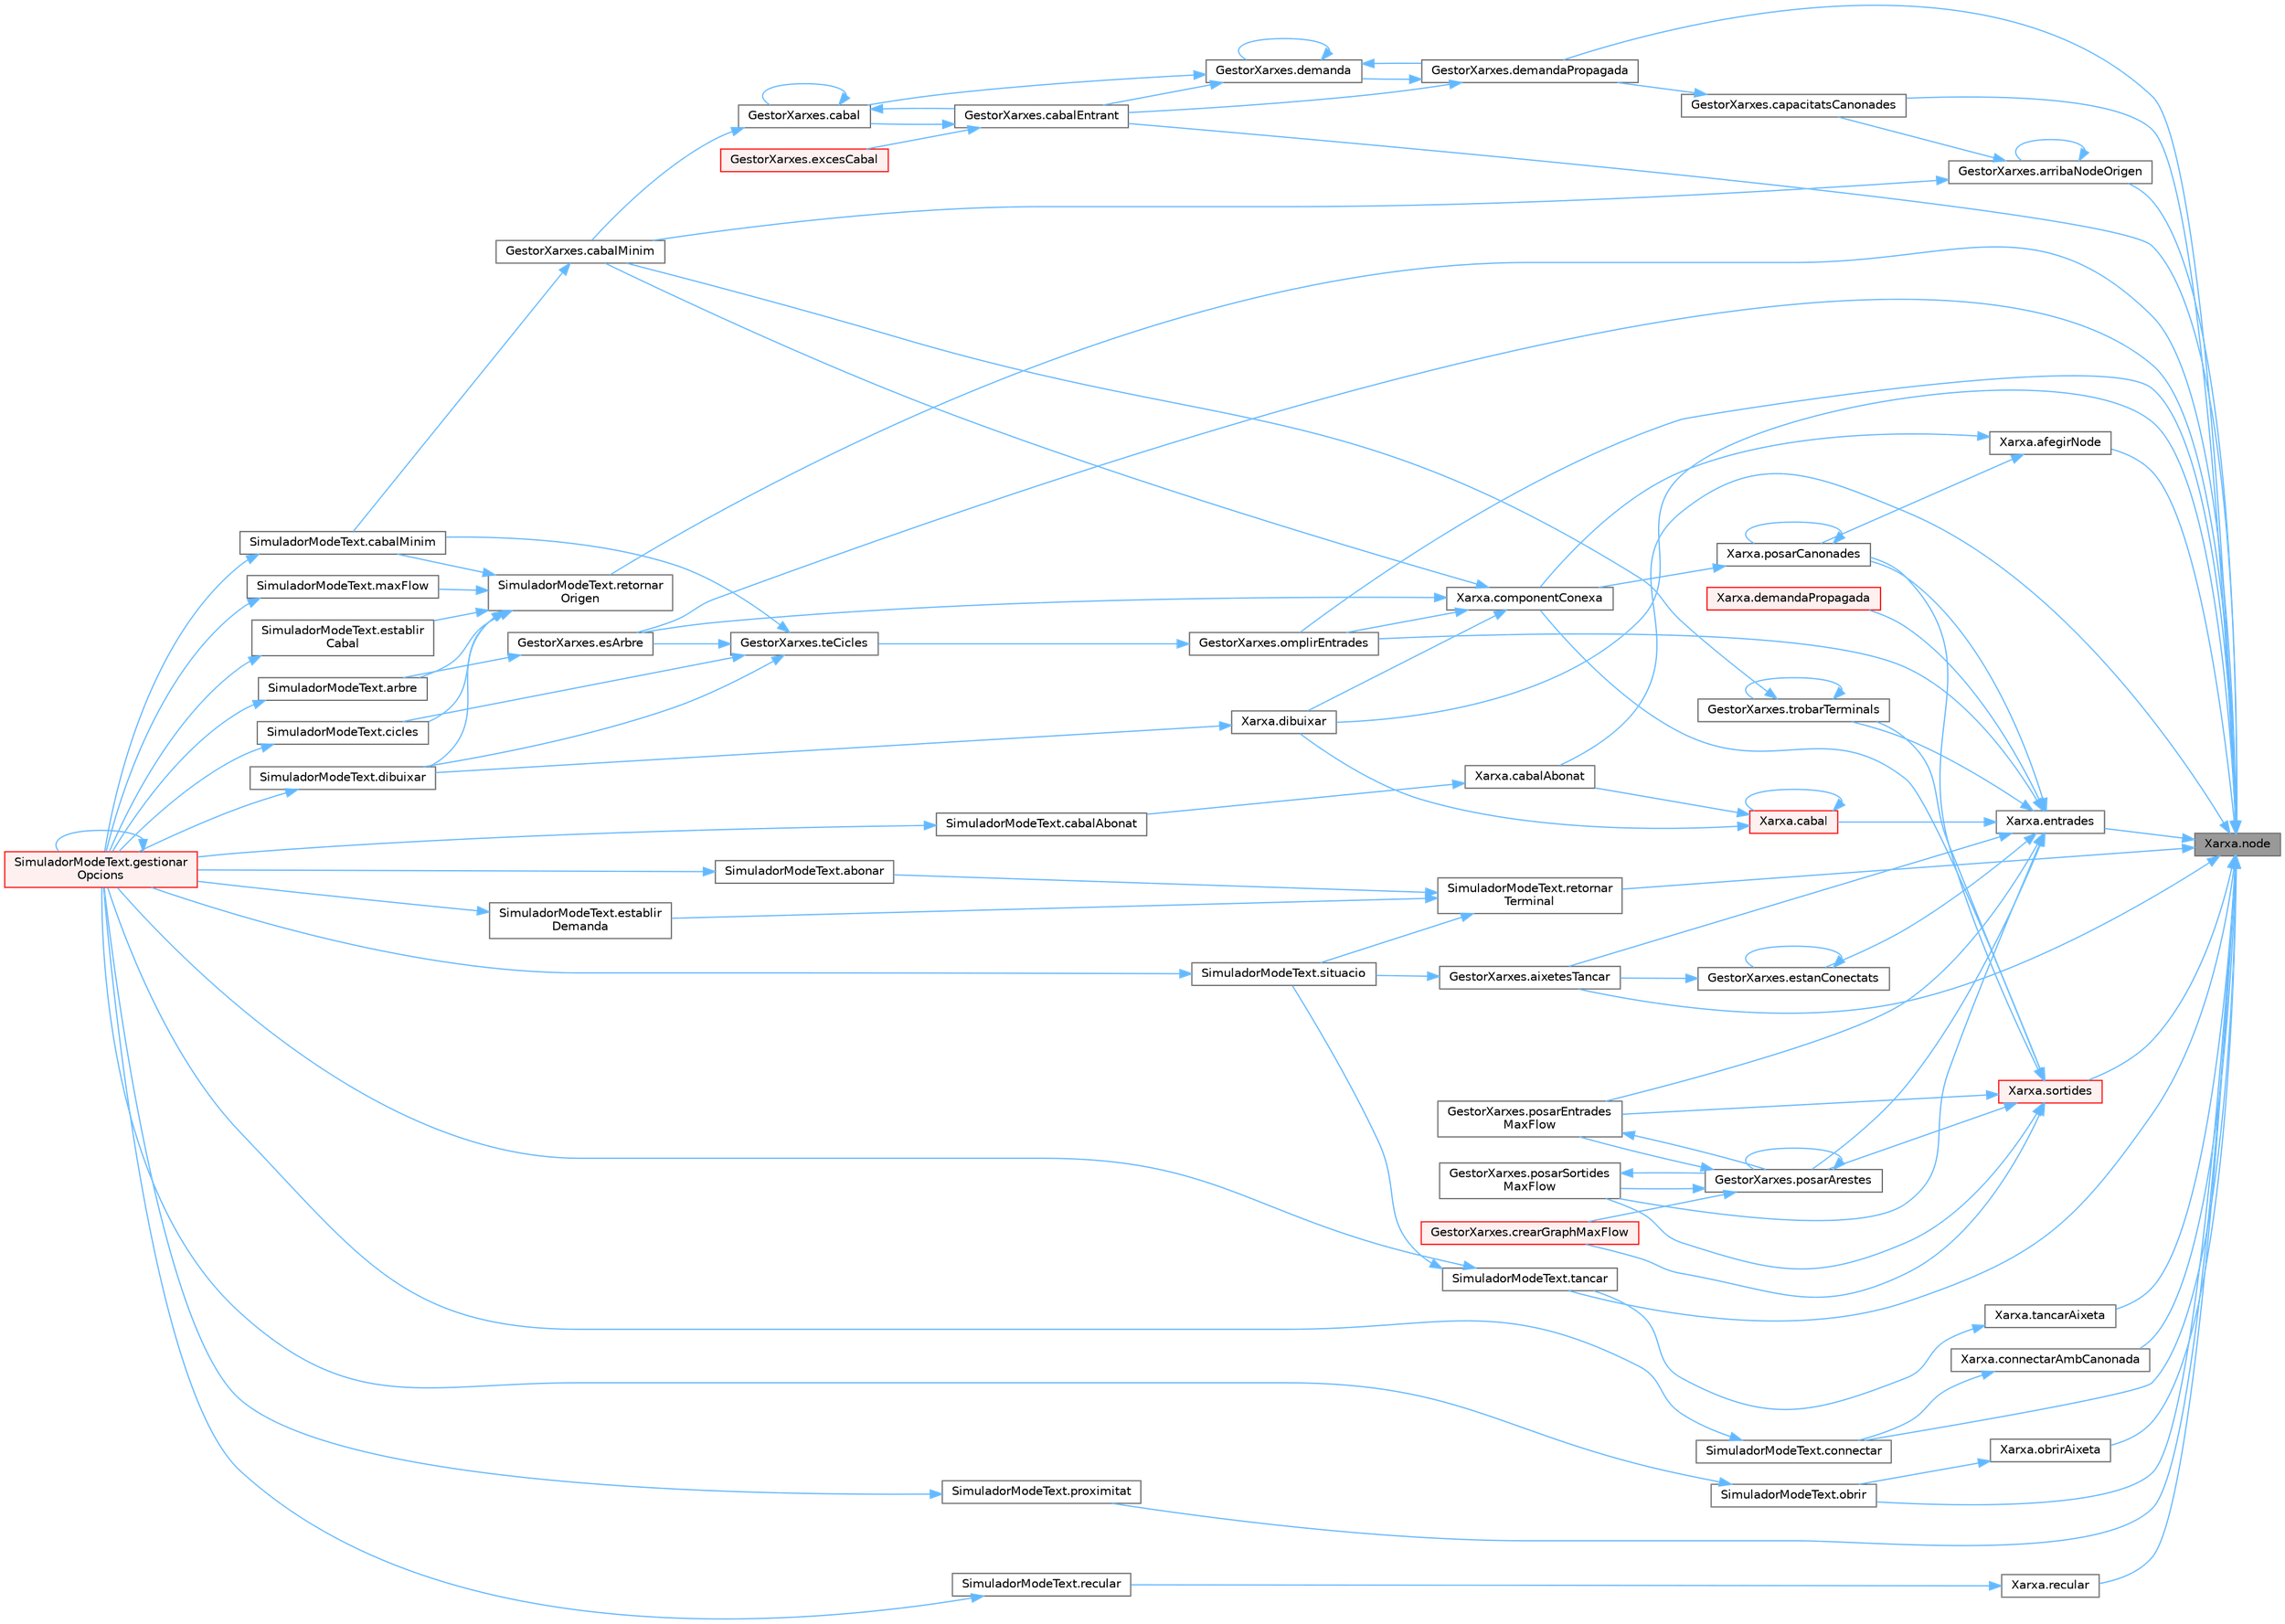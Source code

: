 digraph "Xarxa.node"
{
 // LATEX_PDF_SIZE
  bgcolor="transparent";
  edge [fontname=Helvetica,fontsize=10,labelfontname=Helvetica,labelfontsize=10];
  node [fontname=Helvetica,fontsize=10,shape=box,height=0.2,width=0.4];
  rankdir="RL";
  Node1 [id="Node000001",label="Xarxa.node",height=0.2,width=0.4,color="gray40", fillcolor="grey60", style="filled", fontcolor="black",tooltip="Retorna el node amb identificador id."];
  Node1 -> Node2 [id="edge1_Node000001_Node000002",dir="back",color="steelblue1",style="solid",tooltip=" "];
  Node2 [id="Node000002",label="Xarxa.afegirNode",height=0.2,width=0.4,color="grey40", fillcolor="white", style="filled",URL="$class_xarxa.html#aa6eac93090292f4b346dfad8ad7c6c03",tooltip="Afegeix node al sub-graph."];
  Node2 -> Node3 [id="edge2_Node000002_Node000003",dir="back",color="steelblue1",style="solid",tooltip=" "];
  Node3 [id="Node000003",label="Xarxa.componentConexa",height=0.2,width=0.4,color="grey40", fillcolor="white", style="filled",URL="$class_xarxa.html#a2ef5703280a313491ba92e1ded234c79",tooltip="Component connexa de la xarxa."];
  Node3 -> Node4 [id="edge3_Node000003_Node000004",dir="back",color="steelblue1",style="solid",tooltip=" "];
  Node4 [id="Node000004",label="GestorXarxes.cabalMinim",height=0.2,width=0.4,color="grey40", fillcolor="white", style="filled",URL="$class_gestor_xarxes.html#ad6c1adeced5adf43b6ac8be94abf68a0",tooltip="Cabal mínim donat un percentatge."];
  Node4 -> Node5 [id="edge4_Node000004_Node000005",dir="back",color="steelblue1",style="solid",tooltip=" "];
  Node5 [id="Node000005",label="SimuladorModeText.cabalMinim",height=0.2,width=0.4,color="grey40", fillcolor="white", style="filled",URL="$class_simulador_mode_text.html#a0e4d72561d132a11044589447c23d3d8",tooltip="Cabal mínim necessari."];
  Node5 -> Node6 [id="edge5_Node000005_Node000006",dir="back",color="steelblue1",style="solid",tooltip=" "];
  Node6 [id="Node000006",label="SimuladorModeText.gestionar\lOpcions",height=0.2,width=0.4,color="red", fillcolor="#FFF0F0", style="filled",URL="$class_simulador_mode_text.html#ad825174bb70177d36d5160f120ac4671",tooltip="Gestiona les diferents opcions segons la línia llegida del fitxer d'entrada."];
  Node6 -> Node6 [id="edge6_Node000006_Node000006",dir="back",color="steelblue1",style="solid",tooltip=" "];
  Node3 -> Node9 [id="edge7_Node000003_Node000009",dir="back",color="steelblue1",style="solid",tooltip=" "];
  Node9 [id="Node000009",label="Xarxa.dibuixar",height=0.2,width=0.4,color="grey40", fillcolor="white", style="filled",URL="$class_xarxa.html#a644452390beb298a9a47f5e074c9a353",tooltip="Dibuixar xarxa."];
  Node9 -> Node10 [id="edge8_Node000009_Node000010",dir="back",color="steelblue1",style="solid",tooltip=" "];
  Node10 [id="Node000010",label="SimuladorModeText.dibuixar",height=0.2,width=0.4,color="grey40", fillcolor="white", style="filled",URL="$class_simulador_mode_text.html#af8504b933e29d1ed508f0b800a57843e",tooltip="Dibuixar xarxa."];
  Node10 -> Node6 [id="edge9_Node000010_Node000006",dir="back",color="steelblue1",style="solid",tooltip=" "];
  Node3 -> Node11 [id="edge10_Node000003_Node000011",dir="back",color="steelblue1",style="solid",tooltip=" "];
  Node11 [id="Node000011",label="GestorXarxes.esArbre",height=0.2,width=0.4,color="grey40", fillcolor="white", style="filled",URL="$class_gestor_xarxes.html#aef6c5c914fde2624b680c0cc1775a403",tooltip="Indica si la component connexa a la qual pertany nodeOrigen és un arbre."];
  Node11 -> Node12 [id="edge11_Node000011_Node000012",dir="back",color="steelblue1",style="solid",tooltip=" "];
  Node12 [id="Node000012",label="SimuladorModeText.arbre",height=0.2,width=0.4,color="grey40", fillcolor="white", style="filled",URL="$class_simulador_mode_text.html#acc34e0e4f9aa1127789210bd1da4c5e4",tooltip="Verifica si una xarxa és un arbre."];
  Node12 -> Node6 [id="edge12_Node000012_Node000006",dir="back",color="steelblue1",style="solid",tooltip=" "];
  Node3 -> Node13 [id="edge13_Node000003_Node000013",dir="back",color="steelblue1",style="solid",tooltip=" "];
  Node13 [id="Node000013",label="GestorXarxes.omplirEntrades",height=0.2,width=0.4,color="grey40", fillcolor="white", style="filled",URL="$class_gestor_xarxes.html#a3fb93b470ce6658a15095c7d905dec60",tooltip="Emparella cada node amb una llista de quins nodes entren en aquest."];
  Node13 -> Node14 [id="edge14_Node000013_Node000014",dir="back",color="steelblue1",style="solid",tooltip=" "];
  Node14 [id="Node000014",label="GestorXarxes.teCicles",height=0.2,width=0.4,color="grey40", fillcolor="white", style="filled",URL="$class_gestor_xarxes.html#a51fa1439ecaabee3627f77eed9122ad3",tooltip="Diu si la component connexa de la xarxa x que conté nodeOrigen té cicles."];
  Node14 -> Node5 [id="edge15_Node000014_Node000005",dir="back",color="steelblue1",style="solid",tooltip=" "];
  Node14 -> Node15 [id="edge16_Node000014_Node000015",dir="back",color="steelblue1",style="solid",tooltip=" "];
  Node15 [id="Node000015",label="SimuladorModeText.cicles",height=0.2,width=0.4,color="grey40", fillcolor="white", style="filled",URL="$class_simulador_mode_text.html#ae8a3f38b0c2c6d877c87998b8447348e",tooltip="Verifica si una xarxa té cicles."];
  Node15 -> Node6 [id="edge17_Node000015_Node000006",dir="back",color="steelblue1",style="solid",tooltip=" "];
  Node14 -> Node10 [id="edge18_Node000014_Node000010",dir="back",color="steelblue1",style="solid",tooltip=" "];
  Node14 -> Node11 [id="edge19_Node000014_Node000011",dir="back",color="steelblue1",style="solid",tooltip=" "];
  Node2 -> Node16 [id="edge20_Node000002_Node000016",dir="back",color="steelblue1",style="solid",tooltip=" "];
  Node16 [id="Node000016",label="Xarxa.posarCanonades",height=0.2,width=0.4,color="grey40", fillcolor="white", style="filled",URL="$class_xarxa.html#acaa2dba859397b002c1445f32605f24f",tooltip="Metode recursiu que va recorrent el graph i crear un sub-graph."];
  Node16 -> Node3 [id="edge21_Node000016_Node000003",dir="back",color="steelblue1",style="solid",tooltip=" "];
  Node16 -> Node16 [id="edge22_Node000016_Node000016",dir="back",color="steelblue1",style="solid",tooltip=" "];
  Node1 -> Node17 [id="edge23_Node000001_Node000017",dir="back",color="steelblue1",style="solid",tooltip=" "];
  Node17 [id="Node000017",label="GestorXarxes.aixetesTancar",height=0.2,width=0.4,color="grey40", fillcolor="white", style="filled",URL="$class_gestor_xarxes.html#af05fdd09e8ec8aac529fc136aec74ad8",tooltip="Aixetes que s'han de tancar."];
  Node17 -> Node18 [id="edge24_Node000017_Node000018",dir="back",color="steelblue1",style="solid",tooltip=" "];
  Node18 [id="Node000018",label="SimuladorModeText.situacio",height=0.2,width=0.4,color="grey40", fillcolor="white", style="filled",URL="$class_simulador_mode_text.html#a1b101fa2a7708f88d4955fcff1a0a7f8",tooltip="Determina les aixetes a tancar."];
  Node18 -> Node6 [id="edge25_Node000018_Node000006",dir="back",color="steelblue1",style="solid",tooltip=" "];
  Node1 -> Node19 [id="edge26_Node000001_Node000019",dir="back",color="steelblue1",style="solid",tooltip=" "];
  Node19 [id="Node000019",label="GestorXarxes.arribaNodeOrigen",height=0.2,width=0.4,color="grey40", fillcolor="white", style="filled",URL="$class_gestor_xarxes.html#a9ec4020e87644132d32e2c0e753257dd",tooltip="Verifica si un node pot arribar a un node Origen."];
  Node19 -> Node19 [id="edge27_Node000019_Node000019",dir="back",color="steelblue1",style="solid",tooltip=" "];
  Node19 -> Node4 [id="edge28_Node000019_Node000004",dir="back",color="steelblue1",style="solid",tooltip=" "];
  Node19 -> Node20 [id="edge29_Node000019_Node000020",dir="back",color="steelblue1",style="solid",tooltip=" "];
  Node20 [id="Node000020",label="GestorXarxes.capacitatsCanonades",height=0.2,width=0.4,color="grey40", fillcolor="white", style="filled",URL="$class_gestor_xarxes.html#aaf523c4af1260742655f8ef5e9f9c8b1",tooltip="Suma de les capacitats d'un conjunt de canonades."];
  Node20 -> Node21 [id="edge30_Node000020_Node000021",dir="back",color="steelblue1",style="solid",tooltip=" "];
  Node21 [id="Node000021",label="GestorXarxes.demandaPropagada",height=0.2,width=0.4,color="grey40", fillcolor="white", style="filled",URL="$class_gestor_xarxes.html#a141310563b797be729ed808031d21ca6",tooltip="Demanda propagada d'una canonada."];
  Node21 -> Node22 [id="edge31_Node000021_Node000022",dir="back",color="steelblue1",style="solid",tooltip=" "];
  Node22 [id="Node000022",label="GestorXarxes.cabalEntrant",height=0.2,width=0.4,color="grey40", fillcolor="white", style="filled",URL="$class_gestor_xarxes.html#aeac5b969c6b5a34ebcf0701a90a65e95",tooltip="Cabal teòric d'una canonada."];
  Node22 -> Node23 [id="edge32_Node000022_Node000023",dir="back",color="steelblue1",style="solid",tooltip=" "];
  Node23 [id="Node000023",label="GestorXarxes.cabal",height=0.2,width=0.4,color="grey40", fillcolor="white", style="filled",URL="$class_gestor_xarxes.html#a9031778fbddcb72d167dea81a0a977c6",tooltip="Cabal teòric d'un node."];
  Node23 -> Node23 [id="edge33_Node000023_Node000023",dir="back",color="steelblue1",style="solid",tooltip=" "];
  Node23 -> Node22 [id="edge34_Node000023_Node000022",dir="back",color="steelblue1",style="solid",tooltip=" "];
  Node23 -> Node4 [id="edge35_Node000023_Node000004",dir="back",color="steelblue1",style="solid",tooltip=" "];
  Node22 -> Node24 [id="edge36_Node000022_Node000024",dir="back",color="steelblue1",style="solid",tooltip=" "];
  Node24 [id="Node000024",label="GestorXarxes.excesCabal",height=0.2,width=0.4,color="red", fillcolor="#FFF0F0", style="filled",URL="$class_gestor_xarxes.html#a2d031e7e8c22ebd00a29beb9bf5a0124",tooltip="Excés de cabal de les canonades."];
  Node21 -> Node26 [id="edge37_Node000021_Node000026",dir="back",color="steelblue1",style="solid",tooltip=" "];
  Node26 [id="Node000026",label="GestorXarxes.demanda",height=0.2,width=0.4,color="grey40", fillcolor="white", style="filled",URL="$class_gestor_xarxes.html#ab9984f73e77d89ef2def94a6978268a3",tooltip="Demanda teòrica d'un node."];
  Node26 -> Node23 [id="edge38_Node000026_Node000023",dir="back",color="steelblue1",style="solid",tooltip=" "];
  Node26 -> Node22 [id="edge39_Node000026_Node000022",dir="back",color="steelblue1",style="solid",tooltip=" "];
  Node26 -> Node26 [id="edge40_Node000026_Node000026",dir="back",color="steelblue1",style="solid",tooltip=" "];
  Node26 -> Node21 [id="edge41_Node000026_Node000021",dir="back",color="steelblue1",style="solid",tooltip=" "];
  Node1 -> Node27 [id="edge42_Node000001_Node000027",dir="back",color="steelblue1",style="solid",tooltip=" "];
  Node27 [id="Node000027",label="Xarxa.cabalAbonat",height=0.2,width=0.4,color="grey40", fillcolor="white", style="filled",URL="$class_xarxa.html#af96338a999076f2e1f553344fe876eb7",tooltip="Cabal de l'abonat."];
  Node27 -> Node28 [id="edge43_Node000027_Node000028",dir="back",color="steelblue1",style="solid",tooltip=" "];
  Node28 [id="Node000028",label="SimuladorModeText.cabalAbonat",height=0.2,width=0.4,color="grey40", fillcolor="white", style="filled",URL="$class_simulador_mode_text.html#ae73ea9cfc15f82038ed0dbe5983f6873",tooltip="Cabal que hauria d'arribar a l'abonat."];
  Node28 -> Node6 [id="edge44_Node000028_Node000006",dir="back",color="steelblue1",style="solid",tooltip=" "];
  Node1 -> Node22 [id="edge45_Node000001_Node000022",dir="back",color="steelblue1",style="solid",tooltip=" "];
  Node1 -> Node20 [id="edge46_Node000001_Node000020",dir="back",color="steelblue1",style="solid",tooltip=" "];
  Node1 -> Node29 [id="edge47_Node000001_Node000029",dir="back",color="steelblue1",style="solid",tooltip=" "];
  Node29 [id="Node000029",label="SimuladorModeText.connectar",height=0.2,width=0.4,color="grey40", fillcolor="white", style="filled",URL="$class_simulador_mode_text.html#a944cb085577b96d8b493246a5de993f3",tooltip="Connecta dos nodes de la xarxa amb una canonada."];
  Node29 -> Node6 [id="edge48_Node000029_Node000006",dir="back",color="steelblue1",style="solid",tooltip=" "];
  Node1 -> Node30 [id="edge49_Node000001_Node000030",dir="back",color="steelblue1",style="solid",tooltip=" "];
  Node30 [id="Node000030",label="Xarxa.connectarAmbCanonada",height=0.2,width=0.4,color="grey40", fillcolor="white", style="filled",URL="$class_xarxa.html#af4694a30b4eddbad19cad92a531881ac",tooltip="Connectar 2 nodes."];
  Node30 -> Node29 [id="edge50_Node000030_Node000029",dir="back",color="steelblue1",style="solid",tooltip=" "];
  Node1 -> Node21 [id="edge51_Node000001_Node000021",dir="back",color="steelblue1",style="solid",tooltip=" "];
  Node1 -> Node9 [id="edge52_Node000001_Node000009",dir="back",color="steelblue1",style="solid",tooltip=" "];
  Node1 -> Node31 [id="edge53_Node000001_Node000031",dir="back",color="steelblue1",style="solid",tooltip=" "];
  Node31 [id="Node000031",label="Xarxa.entrades",height=0.2,width=0.4,color="grey40", fillcolor="white", style="filled",URL="$class_xarxa.html#a7373a831729d8cf2bfb8ccd67838efd1",tooltip="Entrades d'un node."];
  Node31 -> Node17 [id="edge54_Node000031_Node000017",dir="back",color="steelblue1",style="solid",tooltip=" "];
  Node31 -> Node32 [id="edge55_Node000031_Node000032",dir="back",color="steelblue1",style="solid",tooltip=" "];
  Node32 [id="Node000032",label="Xarxa.cabal",height=0.2,width=0.4,color="red", fillcolor="#FFF0F0", style="filled",URL="$class_xarxa.html#a8081db69a3a081f4b2a82c5c69bb892e",tooltip="Cabal teòric d'un node."];
  Node32 -> Node32 [id="edge56_Node000032_Node000032",dir="back",color="steelblue1",style="solid",tooltip=" "];
  Node32 -> Node27 [id="edge57_Node000032_Node000027",dir="back",color="steelblue1",style="solid",tooltip=" "];
  Node32 -> Node9 [id="edge58_Node000032_Node000009",dir="back",color="steelblue1",style="solid",tooltip=" "];
  Node31 -> Node36 [id="edge59_Node000031_Node000036",dir="back",color="steelblue1",style="solid",tooltip=" "];
  Node36 [id="Node000036",label="Xarxa.demandaPropagada",height=0.2,width=0.4,color="red", fillcolor="#FFF0F0", style="filled",URL="$class_xarxa.html#a5af0e05a259eecbbea1216c5b4b74fd4",tooltip="Demanda propagada d'una canonada."];
  Node31 -> Node40 [id="edge60_Node000031_Node000040",dir="back",color="steelblue1",style="solid",tooltip=" "];
  Node40 [id="Node000040",label="GestorXarxes.estanConectats",height=0.2,width=0.4,color="grey40", fillcolor="white", style="filled",URL="$class_gestor_xarxes.html#a74878fe78561be368f3e4ec83edf176e",tooltip="Dos nodes estan connectats."];
  Node40 -> Node17 [id="edge61_Node000040_Node000017",dir="back",color="steelblue1",style="solid",tooltip=" "];
  Node40 -> Node40 [id="edge62_Node000040_Node000040",dir="back",color="steelblue1",style="solid",tooltip=" "];
  Node31 -> Node13 [id="edge63_Node000031_Node000013",dir="back",color="steelblue1",style="solid",tooltip=" "];
  Node31 -> Node41 [id="edge64_Node000031_Node000041",dir="back",color="steelblue1",style="solid",tooltip=" "];
  Node41 [id="Node000041",label="GestorXarxes.posarArestes",height=0.2,width=0.4,color="grey40", fillcolor="white", style="filled",URL="$class_gestor_xarxes.html#a312b4557e866aa13b82a46dcf5c77b67",tooltip="Posa les arestes al graphMaxFlow."];
  Node41 -> Node42 [id="edge65_Node000041_Node000042",dir="back",color="steelblue1",style="solid",tooltip=" "];
  Node42 [id="Node000042",label="GestorXarxes.crearGraphMaxFlow",height=0.2,width=0.4,color="red", fillcolor="#FFF0F0", style="filled",URL="$class_gestor_xarxes.html#a16dceee9bf99b00b97ff7f0ce23a911b",tooltip="Crea el graph de max-flow."];
  Node41 -> Node41 [id="edge66_Node000041_Node000041",dir="back",color="steelblue1",style="solid",tooltip=" "];
  Node41 -> Node45 [id="edge67_Node000041_Node000045",dir="back",color="steelblue1",style="solid",tooltip=" "];
  Node45 [id="Node000045",label="GestorXarxes.posarEntrades\lMaxFlow",height=0.2,width=0.4,color="grey40", fillcolor="white", style="filled",URL="$class_gestor_xarxes.html#a5c939e1a97bbc5f5cd52543f123994ea",tooltip="Posa les entrades en graphMaxFlow."];
  Node45 -> Node41 [id="edge68_Node000045_Node000041",dir="back",color="steelblue1",style="solid",tooltip=" "];
  Node41 -> Node46 [id="edge69_Node000041_Node000046",dir="back",color="steelblue1",style="solid",tooltip=" "];
  Node46 [id="Node000046",label="GestorXarxes.posarSortides\lMaxFlow",height=0.2,width=0.4,color="grey40", fillcolor="white", style="filled",URL="$class_gestor_xarxes.html#a66cae34b3c031f6e6707f131622cb49e",tooltip="Posa les sortides en graphMaxFlow."];
  Node46 -> Node41 [id="edge70_Node000046_Node000041",dir="back",color="steelblue1",style="solid",tooltip=" "];
  Node31 -> Node16 [id="edge71_Node000031_Node000016",dir="back",color="steelblue1",style="solid",tooltip=" "];
  Node31 -> Node45 [id="edge72_Node000031_Node000045",dir="back",color="steelblue1",style="solid",tooltip=" "];
  Node31 -> Node46 [id="edge73_Node000031_Node000046",dir="back",color="steelblue1",style="solid",tooltip=" "];
  Node31 -> Node47 [id="edge74_Node000031_Node000047",dir="back",color="steelblue1",style="solid",tooltip=" "];
  Node47 [id="Node000047",label="GestorXarxes.trobarTerminals",height=0.2,width=0.4,color="grey40", fillcolor="white", style="filled",URL="$class_gestor_xarxes.html#a63e5d8deda5dfe34278294c4637417ee",tooltip="Troba els terminals d'una component connexa de la xarxa."];
  Node47 -> Node4 [id="edge75_Node000047_Node000004",dir="back",color="steelblue1",style="solid",tooltip=" "];
  Node47 -> Node47 [id="edge76_Node000047_Node000047",dir="back",color="steelblue1",style="solid",tooltip=" "];
  Node1 -> Node11 [id="edge77_Node000001_Node000011",dir="back",color="steelblue1",style="solid",tooltip=" "];
  Node1 -> Node48 [id="edge78_Node000001_Node000048",dir="back",color="steelblue1",style="solid",tooltip=" "];
  Node48 [id="Node000048",label="SimuladorModeText.obrir",height=0.2,width=0.4,color="grey40", fillcolor="white", style="filled",URL="$class_simulador_mode_text.html#a34a040b8c67836b10207f27eb54a2b24",tooltip="Obre l'aixeta."];
  Node48 -> Node6 [id="edge79_Node000048_Node000006",dir="back",color="steelblue1",style="solid",tooltip=" "];
  Node1 -> Node49 [id="edge80_Node000001_Node000049",dir="back",color="steelblue1",style="solid",tooltip=" "];
  Node49 [id="Node000049",label="Xarxa.obrirAixeta",height=0.2,width=0.4,color="grey40", fillcolor="white", style="filled",URL="$class_xarxa.html#aa8a27b2053f8ca355bddce01fc741a41",tooltip="Obrir aixeta."];
  Node49 -> Node48 [id="edge81_Node000049_Node000048",dir="back",color="steelblue1",style="solid",tooltip=" "];
  Node1 -> Node13 [id="edge82_Node000001_Node000013",dir="back",color="steelblue1",style="solid",tooltip=" "];
  Node1 -> Node50 [id="edge83_Node000001_Node000050",dir="back",color="steelblue1",style="solid",tooltip=" "];
  Node50 [id="Node000050",label="SimuladorModeText.proximitat",height=0.2,width=0.4,color="grey40", fillcolor="white", style="filled",URL="$class_simulador_mode_text.html#a02fcfbaa53b4e95bf68967d08a4d92ee",tooltip="Llistar les aixetes ordenades segons la distància."];
  Node50 -> Node6 [id="edge84_Node000050_Node000006",dir="back",color="steelblue1",style="solid",tooltip=" "];
  Node1 -> Node51 [id="edge85_Node000001_Node000051",dir="back",color="steelblue1",style="solid",tooltip=" "];
  Node51 [id="Node000051",label="Xarxa.recular",height=0.2,width=0.4,color="grey40", fillcolor="white", style="filled",URL="$class_xarxa.html#a1162fd976e1518879fb145d8bb9fb338",tooltip="Recular operacions realitzades en les aixetes."];
  Node51 -> Node52 [id="edge86_Node000051_Node000052",dir="back",color="steelblue1",style="solid",tooltip=" "];
  Node52 [id="Node000052",label="SimuladorModeText.recular",height=0.2,width=0.4,color="grey40", fillcolor="white", style="filled",URL="$class_simulador_mode_text.html#a01cd84efada1d0497bd808cf4f2aaafb",tooltip="Recula els canvis d'estat de les aixetes."];
  Node52 -> Node6 [id="edge87_Node000052_Node000006",dir="back",color="steelblue1",style="solid",tooltip=" "];
  Node1 -> Node53 [id="edge88_Node000001_Node000053",dir="back",color="steelblue1",style="solid",tooltip=" "];
  Node53 [id="Node000053",label="SimuladorModeText.retornar\lOrigen",height=0.2,width=0.4,color="grey40", fillcolor="white", style="filled",URL="$class_simulador_mode_text.html#a516621320dadf2479422f29f7cfcdc3b",tooltip="Retorna un Origen basat en el seu identificador."];
  Node53 -> Node12 [id="edge89_Node000053_Node000012",dir="back",color="steelblue1",style="solid",tooltip=" "];
  Node53 -> Node5 [id="edge90_Node000053_Node000005",dir="back",color="steelblue1",style="solid",tooltip=" "];
  Node53 -> Node15 [id="edge91_Node000053_Node000015",dir="back",color="steelblue1",style="solid",tooltip=" "];
  Node53 -> Node10 [id="edge92_Node000053_Node000010",dir="back",color="steelblue1",style="solid",tooltip=" "];
  Node53 -> Node35 [id="edge93_Node000053_Node000035",dir="back",color="steelblue1",style="solid",tooltip=" "];
  Node35 [id="Node000035",label="SimuladorModeText.establir\lCabal",height=0.2,width=0.4,color="grey40", fillcolor="white", style="filled",URL="$class_simulador_mode_text.html#a327e1f4e249c0c0ac88b8790e49fb7bc",tooltip="Estableix el cabal d'un origen de la xarxa."];
  Node35 -> Node6 [id="edge94_Node000035_Node000006",dir="back",color="steelblue1",style="solid",tooltip=" "];
  Node53 -> Node44 [id="edge95_Node000053_Node000044",dir="back",color="steelblue1",style="solid",tooltip=" "];
  Node44 [id="Node000044",label="SimuladorModeText.maxFlow",height=0.2,width=0.4,color="grey40", fillcolor="white", style="filled",URL="$class_simulador_mode_text.html#a10aeddc9c643a7a0429d0fe19715569e",tooltip="Calcular el flux màxim d'una xarxa."];
  Node44 -> Node6 [id="edge96_Node000044_Node000006",dir="back",color="steelblue1",style="solid",tooltip=" "];
  Node1 -> Node54 [id="edge97_Node000001_Node000054",dir="back",color="steelblue1",style="solid",tooltip=" "];
  Node54 [id="Node000054",label="SimuladorModeText.retornar\lTerminal",height=0.2,width=0.4,color="grey40", fillcolor="white", style="filled",URL="$class_simulador_mode_text.html#ae31a08e72e868ce05d3209544d096cdf",tooltip="Retorna un Terminal basat en el seu identificador."];
  Node54 -> Node55 [id="edge98_Node000054_Node000055",dir="back",color="steelblue1",style="solid",tooltip=" "];
  Node55 [id="Node000055",label="SimuladorModeText.abonar",height=0.2,width=0.4,color="grey40", fillcolor="white", style="filled",URL="$class_simulador_mode_text.html#a31c244efdc8be220beae07126635446d",tooltip="Abona un usuari a un terminal de la xarxa."];
  Node55 -> Node6 [id="edge99_Node000055_Node000006",dir="back",color="steelblue1",style="solid",tooltip=" "];
  Node54 -> Node39 [id="edge100_Node000054_Node000039",dir="back",color="steelblue1",style="solid",tooltip=" "];
  Node39 [id="Node000039",label="SimuladorModeText.establir\lDemanda",height=0.2,width=0.4,color="grey40", fillcolor="white", style="filled",URL="$class_simulador_mode_text.html#a9f020c71b8a641ced066338c5114318e",tooltip="Estableix la demanda d'un terminal de la xarxa."];
  Node39 -> Node6 [id="edge101_Node000039_Node000006",dir="back",color="steelblue1",style="solid",tooltip=" "];
  Node54 -> Node18 [id="edge102_Node000054_Node000018",dir="back",color="steelblue1",style="solid",tooltip=" "];
  Node1 -> Node56 [id="edge103_Node000001_Node000056",dir="back",color="steelblue1",style="solid",tooltip=" "];
  Node56 [id="Node000056",label="Xarxa.sortides",height=0.2,width=0.4,color="red", fillcolor="#FFF0F0", style="filled",URL="$class_xarxa.html#a4cd02c94912b30cafe3f8fef8a584eae",tooltip="Sortides d'un node."];
  Node56 -> Node3 [id="edge104_Node000056_Node000003",dir="back",color="steelblue1",style="solid",tooltip=" "];
  Node56 -> Node42 [id="edge105_Node000056_Node000042",dir="back",color="steelblue1",style="solid",tooltip=" "];
  Node56 -> Node41 [id="edge106_Node000056_Node000041",dir="back",color="steelblue1",style="solid",tooltip=" "];
  Node56 -> Node16 [id="edge107_Node000056_Node000016",dir="back",color="steelblue1",style="solid",tooltip=" "];
  Node56 -> Node45 [id="edge108_Node000056_Node000045",dir="back",color="steelblue1",style="solid",tooltip=" "];
  Node56 -> Node46 [id="edge109_Node000056_Node000046",dir="back",color="steelblue1",style="solid",tooltip=" "];
  Node56 -> Node47 [id="edge110_Node000056_Node000047",dir="back",color="steelblue1",style="solid",tooltip=" "];
  Node1 -> Node57 [id="edge111_Node000001_Node000057",dir="back",color="steelblue1",style="solid",tooltip=" "];
  Node57 [id="Node000057",label="SimuladorModeText.tancar",height=0.2,width=0.4,color="grey40", fillcolor="white", style="filled",URL="$class_simulador_mode_text.html#ad5e84206a2d8aa8eeb17cf5f724eb6ff",tooltip="Tancar l'aixeta."];
  Node57 -> Node6 [id="edge112_Node000057_Node000006",dir="back",color="steelblue1",style="solid",tooltip=" "];
  Node57 -> Node18 [id="edge113_Node000057_Node000018",dir="back",color="steelblue1",style="solid",tooltip=" "];
  Node1 -> Node58 [id="edge114_Node000001_Node000058",dir="back",color="steelblue1",style="solid",tooltip=" "];
  Node58 [id="Node000058",label="Xarxa.tancarAixeta",height=0.2,width=0.4,color="grey40", fillcolor="white", style="filled",URL="$class_xarxa.html#a9522b488895026259807e81d6d4debf9",tooltip="Tancar aixeta."];
  Node58 -> Node57 [id="edge115_Node000058_Node000057",dir="back",color="steelblue1",style="solid",tooltip=" "];
}

